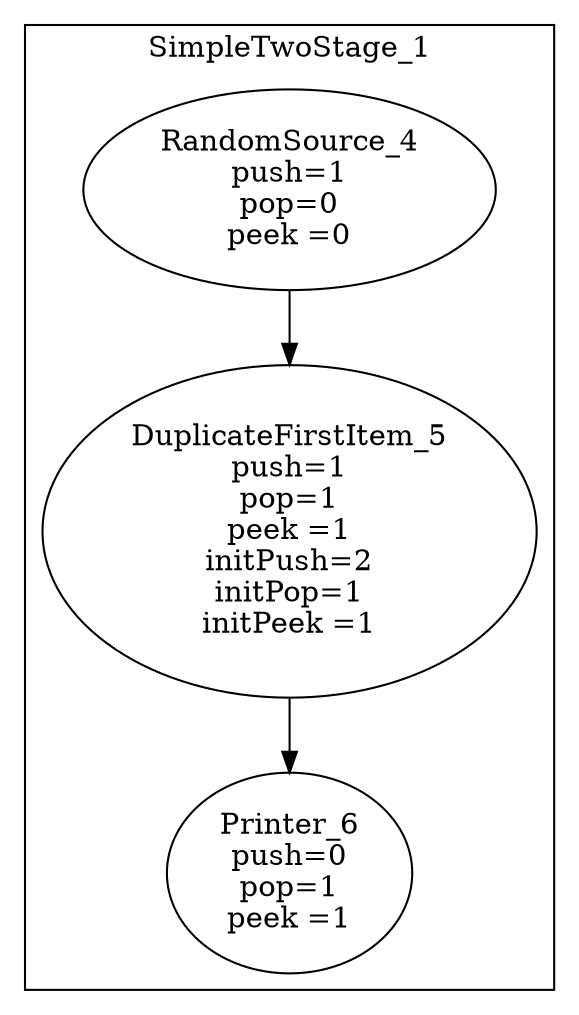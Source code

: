 digraph streamit {
subgraph cluster_node1 {
 label="SimpleTwoStage_1";
node2 [ label="RandomSource_4\npush=1\npop=0\npeek =0" ]
node3 [ label="DuplicateFirstItem_5\npush=1\npop=1\npeek =1\ninitPush=2\ninitPop=1\ninitPeek =1" ]
node2 -> node3
node4 [ label="Printer_6\npush=0\npop=1\npeek =1" ]
node3 -> node4
}
}
